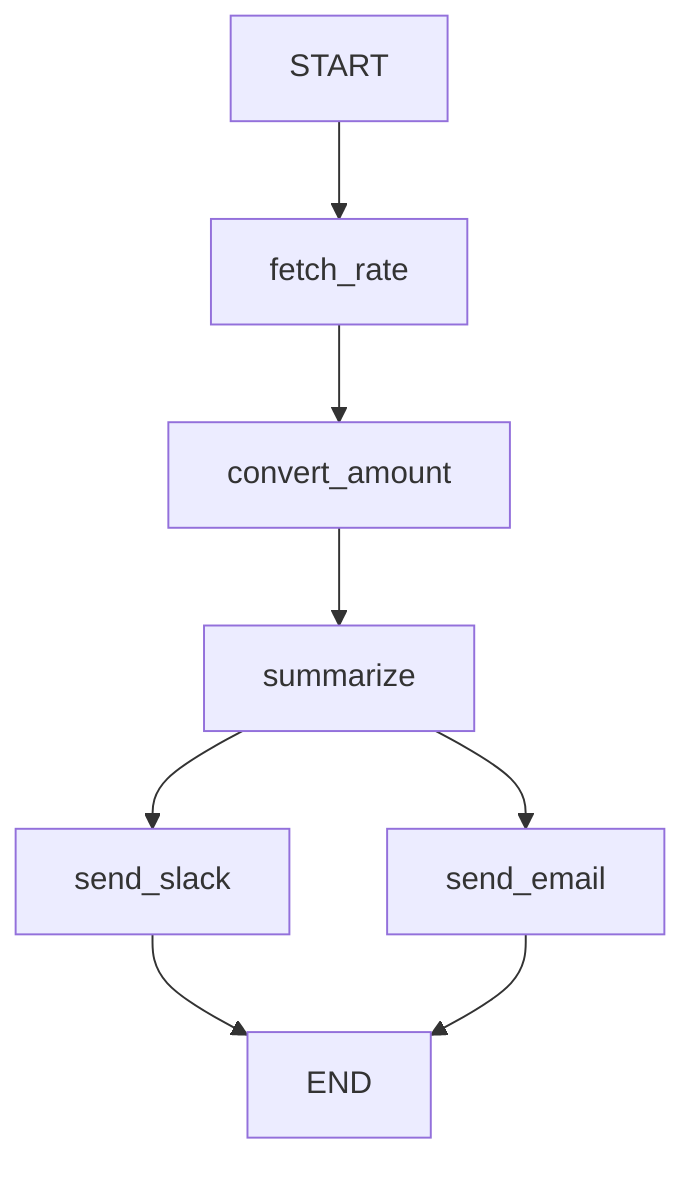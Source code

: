 graph TD
  START --> fetch_rate
  fetch_rate --> convert_amount
  convert_amount --> summarize
  summarize --> send_slack
  summarize --> send_email
  send_slack --> END
  send_email --> END